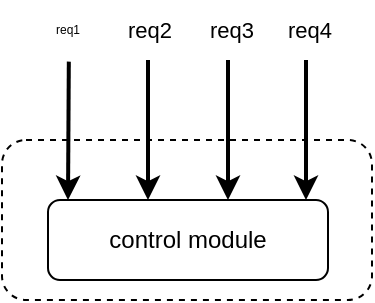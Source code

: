 <mxfile version="14.8.2" type="github">
  <diagram id="t6u6sFp4Q8MImZV2FgV0" name="Page-1">
    <mxGraphModel dx="378" dy="246" grid="1" gridSize="10" guides="1" tooltips="1" connect="1" arrows="1" fold="1" page="1" pageScale="1" pageWidth="850" pageHeight="1100" math="0" shadow="0">
      <root>
        <mxCell id="0" />
        <mxCell id="1" parent="0" />
        <mxCell id="OG7HBV8m11MwtrWSij0R-9" value="" style="rounded=1;whiteSpace=wrap;html=1;dashed=1;" vertex="1" parent="1">
          <mxGeometry x="147" y="200" width="185" height="80" as="geometry" />
        </mxCell>
        <mxCell id="OG7HBV8m11MwtrWSij0R-1" value="" style="endArrow=classic;html=1;strokeWidth=2;exitX=0.347;exitY=1.027;exitDx=0;exitDy=0;exitPerimeter=0;" edge="1" parent="1">
          <mxGeometry width="50" height="50" relative="1" as="geometry">
            <mxPoint x="180.41" y="160.81" as="sourcePoint" />
            <mxPoint x="180" y="230" as="targetPoint" />
          </mxGeometry>
        </mxCell>
        <mxCell id="OG7HBV8m11MwtrWSij0R-2" value="" style="endArrow=classic;html=1;strokeWidth=2;" edge="1" parent="1">
          <mxGeometry width="50" height="50" relative="1" as="geometry">
            <mxPoint x="220" y="160" as="sourcePoint" />
            <mxPoint x="220" y="230" as="targetPoint" />
          </mxGeometry>
        </mxCell>
        <mxCell id="OG7HBV8m11MwtrWSij0R-3" value="" style="endArrow=classic;html=1;strokeWidth=2;" edge="1" parent="1">
          <mxGeometry width="50" height="50" relative="1" as="geometry">
            <mxPoint x="260" y="160" as="sourcePoint" />
            <mxPoint x="260" y="230" as="targetPoint" />
          </mxGeometry>
        </mxCell>
        <mxCell id="OG7HBV8m11MwtrWSij0R-4" value="" style="endArrow=classic;html=1;strokeWidth=2;" edge="1" parent="1">
          <mxGeometry width="50" height="50" relative="1" as="geometry">
            <mxPoint x="299" y="160" as="sourcePoint" />
            <mxPoint x="299" y="230" as="targetPoint" />
          </mxGeometry>
        </mxCell>
        <mxCell id="OG7HBV8m11MwtrWSij0R-10" value="control module" style="rounded=1;whiteSpace=wrap;html=1;" vertex="1" parent="1">
          <mxGeometry x="170" y="230" width="140" height="40" as="geometry" />
        </mxCell>
        <mxCell id="OG7HBV8m11MwtrWSij0R-12" value="&lt;font style=&quot;font-size: 6px&quot;&gt;req1&lt;/font&gt;" style="text;html=1;strokeColor=none;fillColor=none;align=center;verticalAlign=middle;whiteSpace=wrap;rounded=0;fontSize=6;" vertex="1" parent="1">
          <mxGeometry x="170" y="135" width="20" height="20" as="geometry" />
        </mxCell>
        <mxCell id="OG7HBV8m11MwtrWSij0R-13" value="&lt;font style=&quot;font-size: 11px&quot;&gt;req2&lt;/font&gt;" style="text;html=1;strokeColor=none;fillColor=none;align=center;verticalAlign=middle;whiteSpace=wrap;rounded=0;" vertex="1" parent="1">
          <mxGeometry x="206" y="130" width="30" height="30" as="geometry" />
        </mxCell>
        <mxCell id="OG7HBV8m11MwtrWSij0R-14" value="&lt;font style=&quot;font-size: 11px&quot;&gt;req3&lt;/font&gt;" style="text;html=1;strokeColor=none;fillColor=none;align=center;verticalAlign=middle;whiteSpace=wrap;rounded=0;" vertex="1" parent="1">
          <mxGeometry x="247" y="130" width="30" height="30" as="geometry" />
        </mxCell>
        <mxCell id="OG7HBV8m11MwtrWSij0R-15" value="&lt;font style=&quot;font-size: 11px&quot;&gt;req4&lt;/font&gt;" style="text;html=1;strokeColor=none;fillColor=none;align=center;verticalAlign=middle;whiteSpace=wrap;rounded=0;" vertex="1" parent="1">
          <mxGeometry x="286" y="130" width="30" height="30" as="geometry" />
        </mxCell>
      </root>
    </mxGraphModel>
  </diagram>
</mxfile>
